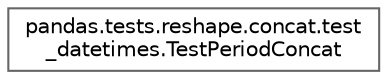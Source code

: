 digraph "Graphical Class Hierarchy"
{
 // LATEX_PDF_SIZE
  bgcolor="transparent";
  edge [fontname=Helvetica,fontsize=10,labelfontname=Helvetica,labelfontsize=10];
  node [fontname=Helvetica,fontsize=10,shape=box,height=0.2,width=0.4];
  rankdir="LR";
  Node0 [id="Node000000",label="pandas.tests.reshape.concat.test\l_datetimes.TestPeriodConcat",height=0.2,width=0.4,color="grey40", fillcolor="white", style="filled",URL="$d8/d6a/classpandas_1_1tests_1_1reshape_1_1concat_1_1test__datetimes_1_1TestPeriodConcat.html",tooltip=" "];
}
